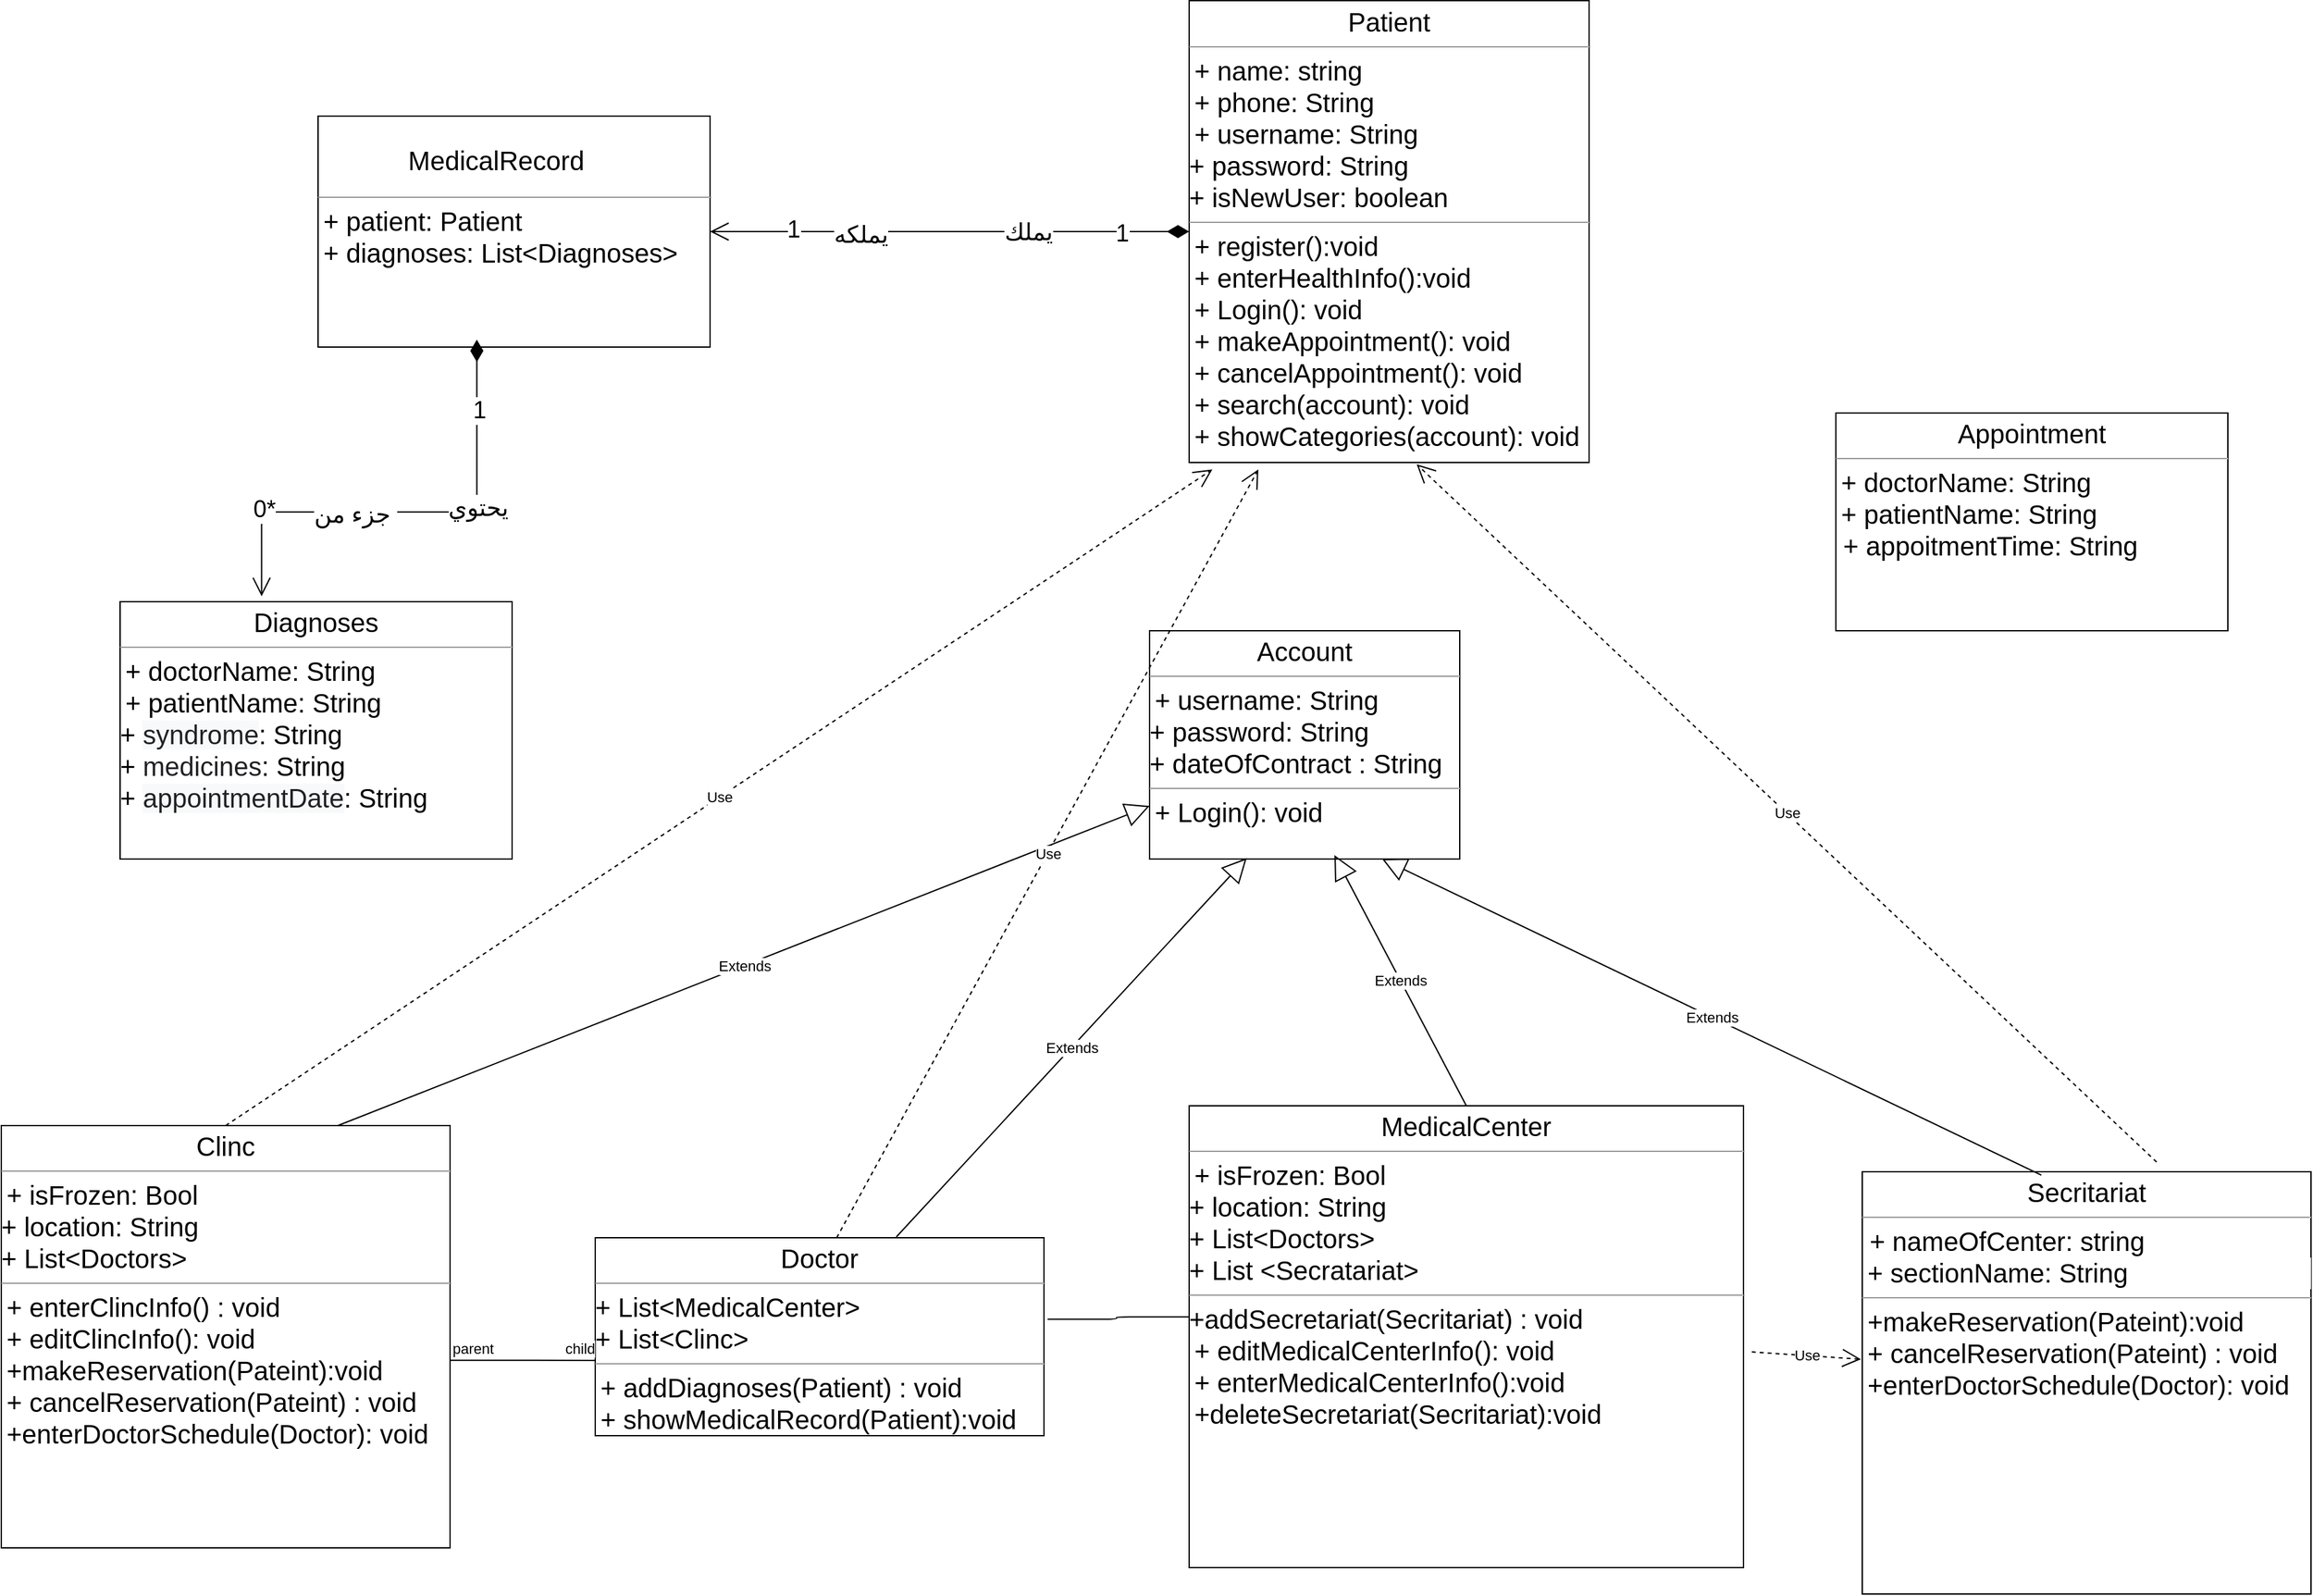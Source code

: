 <mxfile version="13.9.9" type="device"><diagram id="cXnMNaxRZv3oYqinbDEB" name="Page-1"><mxGraphModel dx="3410" dy="4780" grid="1" gridSize="10" guides="1" tooltips="1" connect="1" arrows="1" fold="1" page="1" pageScale="1" pageWidth="850" pageHeight="1100" math="0" shadow="0"><root><mxCell id="0"/><mxCell id="1" parent="0"/><mxCell id="MWxGOGGzzwDCPAekRg7B-1" value="&lt;p style=&quot;margin: 4px 0px 0px ; text-align: center&quot;&gt;&lt;font style=&quot;font-size: 20px&quot;&gt;Patient&lt;/font&gt;&lt;/p&gt;&lt;hr size=&quot;1&quot;&gt;&lt;p style=&quot;margin: 0px ; margin-left: 4px&quot;&gt;&lt;font style=&quot;font-size: 20px&quot;&gt;+ name: string&lt;/font&gt;&lt;br&gt;&lt;font style=&quot;font-size: 20px&quot;&gt;+ phone: String&lt;/font&gt;&lt;/p&gt;&lt;p style=&quot;margin: 0px ; margin-left: 4px&quot;&gt;&lt;span style=&quot;font-size: 20px&quot;&gt;+ username: String&lt;/span&gt;&lt;br&gt;&lt;/p&gt;&lt;span style=&quot;font-size: 20px&quot;&gt;+ password: String&lt;br&gt;&lt;/span&gt;&lt;span style=&quot;font-size: 20px&quot;&gt;+ isNewUser: boolean&lt;/span&gt;&lt;span style=&quot;font-size: 20px&quot;&gt;&lt;br&gt;&lt;/span&gt;&lt;hr size=&quot;1&quot;&gt;&lt;p style=&quot;margin: 0px 0px 0px 4px ; font-size: 20px&quot;&gt;+ register():void&lt;/p&gt;&lt;p style=&quot;margin: 0px 0px 0px 4px ; font-size: 20px&quot;&gt;+ enterHealthInfo():void&lt;/p&gt;&lt;p style=&quot;margin: 0px 0px 0px 4px ; font-size: 20px&quot;&gt;&lt;span&gt;+ Login(): void&lt;/span&gt;&lt;br&gt;&lt;/p&gt;&lt;p style=&quot;margin: 0px 0px 0px 4px ; font-size: 20px&quot;&gt;&lt;span&gt;+ makeAppointment(): void&lt;/span&gt;&lt;br&gt;&lt;/p&gt;&lt;div&gt;&lt;div&gt;&lt;p style=&quot;margin: 0px 0px 0px 4px ; font-size: 20px&quot;&gt;+ cancelAppointment(): void&lt;br&gt;&lt;/p&gt;&lt;div&gt;&lt;/div&gt;&lt;p style=&quot;margin: 0px 0px 0px 4px ; font-size: 20px&quot;&gt;&lt;span&gt;+ search(account): void&lt;/span&gt;&lt;br&gt;&lt;/p&gt;&lt;div&gt;&lt;p style=&quot;margin: 0px 0px 0px 4px ; font-size: 20px&quot;&gt;+ showCategories(account): void&lt;br&gt;&lt;/p&gt;&lt;div&gt;&lt;p style=&quot;margin: 0px 0px 0px 4px ; font-size: 20px&quot;&gt;&lt;br&gt;&lt;/p&gt;&lt;/div&gt;&lt;/div&gt;&lt;div&gt;&lt;br&gt;&lt;/div&gt;&lt;/div&gt;&lt;/div&gt;&lt;p style=&quot;margin: 0px 0px 0px 4px ; font-size: 20px&quot;&gt;&lt;span&gt;&lt;br&gt;&lt;/span&gt;&lt;/p&gt;&lt;p style=&quot;margin: 0px 0px 0px 4px ; font-size: 20px&quot;&gt;&lt;br&gt;&lt;/p&gt;&lt;p style=&quot;margin: 0px 0px 0px 4px ; font-size: 20px&quot;&gt;&lt;br&gt;&lt;/p&gt;" style="verticalAlign=top;align=left;overflow=fill;fontSize=12;fontFamily=Helvetica;html=1;" vertex="1" parent="1"><mxGeometry x="550" y="-2357.5" width="303" height="350" as="geometry"/></mxCell><mxCell id="MWxGOGGzzwDCPAekRg7B-2" value="&lt;p style=&quot;margin: 4px 0px 0px ; text-align: center&quot;&gt;&lt;span style=&quot;font-size: 20px&quot;&gt;Account&lt;/span&gt;&lt;/p&gt;&lt;hr size=&quot;1&quot;&gt;&lt;p style=&quot;margin: 0px ; margin-left: 4px&quot;&gt;&lt;span style=&quot;font-size: 20px&quot;&gt;+ username: String&lt;/span&gt;&lt;br&gt;&lt;/p&gt;&lt;span style=&quot;font-size: 20px&quot;&gt;+ password: String&lt;br&gt;&lt;/span&gt;&lt;span style=&quot;font-size: 20px&quot;&gt;+ dateOfContract : String&lt;/span&gt;&lt;span style=&quot;font-size: 20px&quot;&gt;&lt;br&gt;&lt;/span&gt;&lt;hr size=&quot;1&quot;&gt;&lt;p style=&quot;margin: 0px 0px 0px 4px ; font-size: 20px&quot;&gt;&lt;span&gt;+ Login(): void&lt;/span&gt;&lt;/p&gt;&lt;p style=&quot;margin: 0px 0px 0px 4px ; font-size: 20px&quot;&gt;&lt;br&gt;&lt;/p&gt;&lt;div&gt;&lt;div&gt;&lt;div&gt;&lt;div&gt;&lt;p style=&quot;margin: 0px 0px 0px 4px ; font-size: 20px&quot;&gt;&lt;br&gt;&lt;/p&gt;&lt;/div&gt;&lt;/div&gt;&lt;div&gt;&lt;br&gt;&lt;/div&gt;&lt;/div&gt;&lt;/div&gt;&lt;p style=&quot;margin: 0px 0px 0px 4px ; font-size: 20px&quot;&gt;&lt;span&gt;&lt;br&gt;&lt;/span&gt;&lt;/p&gt;&lt;p style=&quot;margin: 0px 0px 0px 4px ; font-size: 20px&quot;&gt;&lt;br&gt;&lt;/p&gt;&lt;p style=&quot;margin: 0px 0px 0px 4px ; font-size: 20px&quot;&gt;&lt;br&gt;&lt;/p&gt;" style="verticalAlign=top;align=left;overflow=fill;fontSize=12;fontFamily=Helvetica;html=1;" vertex="1" parent="1"><mxGeometry x="520" y="-1880" width="235" height="173" as="geometry"/></mxCell><mxCell id="MWxGOGGzzwDCPAekRg7B-3" value="&lt;p style=&quot;margin: 4px 0px 0px ; text-align: center&quot;&gt;&lt;span style=&quot;font-size: 20px&quot;&gt;Clinc&lt;/span&gt;&lt;/p&gt;&lt;hr size=&quot;1&quot;&gt;&lt;p style=&quot;margin: 0px ; margin-left: 4px&quot;&gt;&lt;span style=&quot;font-size: 20px&quot;&gt;+ isFrozen: Bool&lt;/span&gt;&lt;br&gt;&lt;/p&gt;&lt;span style=&quot;font-size: 20px&quot;&gt;+ location: String&lt;br&gt;&lt;/span&gt;&lt;span style=&quot;font-size: 20px&quot;&gt;+ List&amp;lt;Doctors&amp;gt;&lt;/span&gt;&lt;span style=&quot;font-size: 20px&quot;&gt;&lt;br&gt;&lt;/span&gt;&lt;hr size=&quot;1&quot;&gt;&lt;p style=&quot;margin: 0px 0px 0px 4px ; font-size: 20px&quot;&gt;&lt;span&gt;+ enterClincInfo() : void&lt;/span&gt;&lt;/p&gt;&lt;p style=&quot;margin: 0px 0px 0px 4px ; font-size: 20px&quot;&gt;&lt;span&gt;+ editClincInfo(): void&lt;/span&gt;&lt;/p&gt;&lt;p style=&quot;margin: 0px 0px 0px 4px ; font-size: 20px&quot;&gt;&lt;span&gt;+makeReservation(Pateint):void&lt;/span&gt;&lt;/p&gt;&lt;p style=&quot;margin: 0px 0px 0px 4px ; font-size: 20px&quot;&gt;&lt;span&gt;+ cancelReservation(Pateint) : void&lt;/span&gt;&lt;/p&gt;&lt;p style=&quot;margin: 0px 0px 0px 4px ; font-size: 20px&quot;&gt;+enterDoctorSchedule(Doctor): void&lt;/p&gt;&lt;p style=&quot;margin: 0px 0px 0px 4px ; font-size: 20px&quot;&gt;&lt;br&gt;&lt;/p&gt;&lt;div&gt;&lt;div&gt;&lt;div&gt;&lt;div&gt;&lt;p style=&quot;margin: 0px 0px 0px 4px ; font-size: 20px&quot;&gt;&lt;br&gt;&lt;/p&gt;&lt;/div&gt;&lt;/div&gt;&lt;div&gt;&lt;br&gt;&lt;/div&gt;&lt;/div&gt;&lt;/div&gt;&lt;p style=&quot;margin: 0px 0px 0px 4px ; font-size: 20px&quot;&gt;&lt;span&gt;&lt;br&gt;&lt;/span&gt;&lt;/p&gt;&lt;p style=&quot;margin: 0px 0px 0px 4px ; font-size: 20px&quot;&gt;&lt;br&gt;&lt;/p&gt;&lt;p style=&quot;margin: 0px 0px 0px 4px ; font-size: 20px&quot;&gt;&lt;br&gt;&lt;/p&gt;" style="verticalAlign=top;align=left;overflow=fill;fontSize=12;fontFamily=Helvetica;html=1;" vertex="1" parent="1"><mxGeometry x="-350" y="-1505" width="340" height="320" as="geometry"/></mxCell><mxCell id="MWxGOGGzzwDCPAekRg7B-4" value="&lt;p style=&quot;margin: 4px 0px 0px ; text-align: center&quot;&gt;&lt;span style=&quot;font-size: 20px&quot;&gt;Doctor&lt;/span&gt;&lt;/p&gt;&lt;hr size=&quot;1&quot;&gt;&lt;p style=&quot;margin: 0px ; margin-left: 4px&quot;&gt;&lt;/p&gt;&lt;span style=&quot;font-size: 20px&quot;&gt;+ List&amp;lt;MedicalCenter&amp;gt;&lt;/span&gt;&lt;span style=&quot;font-size: 20px&quot;&gt;&lt;br&gt;&lt;/span&gt;&lt;span style=&quot;font-size: 20px&quot;&gt;+ List&amp;lt;Clinc&amp;gt;&lt;/span&gt;&lt;span style=&quot;font-size: 20px&quot;&gt;&lt;br&gt;&lt;/span&gt;&lt;hr size=&quot;1&quot;&gt;&lt;p style=&quot;margin: 0px 0px 0px 4px ; font-size: 20px&quot;&gt;&lt;span&gt;+ addDiagnoses(Patient) : void&lt;/span&gt;&lt;/p&gt;&lt;p style=&quot;margin: 0px 0px 0px 4px ; font-size: 20px&quot;&gt;+ showMedicalRecord(Patient):void&lt;/p&gt;&lt;p style=&quot;margin: 0px 0px 0px 4px ; font-size: 20px&quot;&gt;&lt;br&gt;&lt;/p&gt;&lt;div&gt;&lt;div&gt;&lt;div&gt;&lt;div&gt;&lt;p style=&quot;margin: 0px 0px 0px 4px ; font-size: 20px&quot;&gt;&lt;br&gt;&lt;/p&gt;&lt;/div&gt;&lt;/div&gt;&lt;div&gt;&lt;br&gt;&lt;/div&gt;&lt;/div&gt;&lt;/div&gt;&lt;p style=&quot;margin: 0px 0px 0px 4px ; font-size: 20px&quot;&gt;&lt;span&gt;&lt;br&gt;&lt;/span&gt;&lt;/p&gt;&lt;p style=&quot;margin: 0px 0px 0px 4px ; font-size: 20px&quot;&gt;&lt;br&gt;&lt;/p&gt;&lt;p style=&quot;margin: 0px 0px 0px 4px ; font-size: 20px&quot;&gt;&lt;br&gt;&lt;/p&gt;" style="verticalAlign=top;align=left;overflow=fill;fontSize=12;fontFamily=Helvetica;html=1;" vertex="1" parent="1"><mxGeometry x="100" y="-1420" width="340" height="150" as="geometry"/></mxCell><mxCell id="MWxGOGGzzwDCPAekRg7B-5" value="&lt;p style=&quot;margin: 4px 0px 0px ; text-align: center&quot;&gt;&lt;span style=&quot;font-size: 20px&quot;&gt;MedicalCenter&lt;/span&gt;&lt;br&gt;&lt;/p&gt;&lt;hr size=&quot;1&quot;&gt;&lt;p style=&quot;margin: 0px ; margin-left: 4px&quot;&gt;&lt;span style=&quot;font-size: 20px&quot;&gt;+ isFrozen: Bool&lt;/span&gt;&lt;br&gt;&lt;/p&gt;&lt;span style=&quot;font-size: 20px&quot;&gt;+ location: String&lt;br&gt;&lt;/span&gt;&lt;span style=&quot;font-size: 20px&quot;&gt;+ List&amp;lt;Doctors&amp;gt;&lt;br&gt;&lt;/span&gt;&lt;span style=&quot;font-size: 20px&quot;&gt;+ List &amp;lt;Secratariat&amp;gt;&lt;br&gt;&lt;/span&gt;&lt;hr size=&quot;1&quot;&gt;&lt;p style=&quot;margin: 0px 0px 0px 4px ; font-size: 20px&quot;&gt;&lt;/p&gt;&lt;span style=&quot;font-size: 20px&quot;&gt;+addSecretariat&lt;/span&gt;&lt;span style=&quot;font-size: 20px&quot;&gt;(Secritariat) : void&lt;/span&gt;&lt;span style=&quot;font-size: 20px&quot;&gt;&lt;br&gt;&lt;/span&gt;&lt;p style=&quot;margin: 0px 0px 0px 4px ; font-size: 20px&quot;&gt;&lt;span&gt;+ edit&lt;/span&gt;&lt;span style=&quot;text-align: center&quot;&gt;MedicalCenter&lt;/span&gt;&lt;span&gt;Info(): void&lt;/span&gt;&lt;/p&gt;&lt;p style=&quot;margin: 0px 0px 0px 4px ; font-size: 20px&quot;&gt;&lt;span&gt;+ enterMedicalCenterInfo():void&lt;/span&gt;&lt;/p&gt;&lt;p style=&quot;margin: 0px 0px 0px 4px ; font-size: 20px&quot;&gt;+deleteSecretariat(Secritariat):void&lt;/p&gt;&lt;p style=&quot;margin: 0px 0px 0px 4px ; font-size: 20px&quot;&gt;&lt;br&gt;&lt;/p&gt;&lt;div&gt;&lt;div&gt;&lt;div&gt;&lt;div&gt;&lt;p style=&quot;margin: 0px 0px 0px 4px ; font-size: 20px&quot;&gt;&lt;br&gt;&lt;/p&gt;&lt;/div&gt;&lt;/div&gt;&lt;div&gt;&lt;br&gt;&lt;/div&gt;&lt;/div&gt;&lt;/div&gt;&lt;p style=&quot;margin: 0px 0px 0px 4px ; font-size: 20px&quot;&gt;&lt;span&gt;&lt;br&gt;&lt;/span&gt;&lt;/p&gt;&lt;p style=&quot;margin: 0px 0px 0px 4px ; font-size: 20px&quot;&gt;&lt;br&gt;&lt;/p&gt;&lt;p style=&quot;margin: 0px 0px 0px 4px ; font-size: 20px&quot;&gt;&lt;br&gt;&lt;/p&gt;" style="verticalAlign=top;align=left;overflow=fill;fontSize=12;fontFamily=Helvetica;html=1;" vertex="1" parent="1"><mxGeometry x="550" y="-1520" width="420" height="350" as="geometry"/></mxCell><mxCell id="MWxGOGGzzwDCPAekRg7B-6" value="&lt;p style=&quot;margin: 4px 0px 0px ; text-align: center&quot;&gt;&lt;span style=&quot;font-size: 20px&quot;&gt;Secritariat&lt;/span&gt;&lt;/p&gt;&lt;hr size=&quot;1&quot;&gt;&lt;p style=&quot;margin: 0px ; margin-left: 4px&quot;&gt;&lt;/p&gt;&lt;span style=&quot;font-size: 20px&quot;&gt;&amp;nbsp;&lt;/span&gt;&lt;span style=&quot;font-size: 20px ; background-color: rgb(255 , 255 , 255)&quot;&gt;+ nameOfCenter: string&lt;/span&gt;&lt;p style=&quot;background-color: rgb(255 , 255 , 255) ; margin: 0px 0px 0px 4px&quot;&gt;&lt;span style=&quot;font-size: 20px&quot;&gt;+ sectionName: String&lt;/span&gt;&lt;/p&gt;&lt;hr size=&quot;1&quot;&gt;&lt;p style=&quot;margin: 0px 0px 0px 4px ; font-size: 20px&quot;&gt;&lt;span&gt;+makeReservation(Pateint):void&lt;/span&gt;&lt;br&gt;&lt;/p&gt;&lt;p style=&quot;margin: 0px 0px 0px 4px ; font-size: 20px&quot;&gt;&lt;span&gt;+ cancelReservation(Pateint) : void&lt;/span&gt;&lt;/p&gt;&lt;p style=&quot;margin: 0px 0px 0px 4px ; font-size: 20px&quot;&gt;+enterDoctorSchedule(Doctor): void&lt;/p&gt;&lt;p style=&quot;margin: 0px 0px 0px 4px ; font-size: 20px&quot;&gt;&lt;br&gt;&lt;/p&gt;&lt;div&gt;&lt;div&gt;&lt;br&gt;&lt;/div&gt;&lt;/div&gt;&lt;p style=&quot;margin: 0px 0px 0px 4px ; font-size: 20px&quot;&gt;&lt;span&gt;&lt;br&gt;&lt;/span&gt;&lt;/p&gt;&lt;p style=&quot;margin: 0px 0px 0px 4px ; font-size: 20px&quot;&gt;&lt;br&gt;&lt;/p&gt;&lt;p style=&quot;margin: 0px 0px 0px 4px ; font-size: 20px&quot;&gt;&lt;br&gt;&lt;/p&gt;" style="verticalAlign=top;align=left;overflow=fill;fontSize=12;fontFamily=Helvetica;html=1;" vertex="1" parent="1"><mxGeometry x="1060" y="-1470" width="340" height="320" as="geometry"/></mxCell><mxCell id="MWxGOGGzzwDCPAekRg7B-13" value="Extends" style="endArrow=block;endSize=16;endFill=0;html=1;exitX=0.75;exitY=0;exitDx=0;exitDy=0;" edge="1" parent="1" source="MWxGOGGzzwDCPAekRg7B-3" target="MWxGOGGzzwDCPAekRg7B-2"><mxGeometry width="160" relative="1" as="geometry"><mxPoint x="350" y="-1330" as="sourcePoint"/><mxPoint x="510" y="-1330" as="targetPoint"/></mxGeometry></mxCell><mxCell id="MWxGOGGzzwDCPAekRg7B-14" value="Extends" style="endArrow=block;endSize=16;endFill=0;html=1;exitX=0.671;exitY=-0.004;exitDx=0;exitDy=0;entryX=0.313;entryY=0.996;entryDx=0;entryDy=0;entryPerimeter=0;exitPerimeter=0;" edge="1" parent="1" source="MWxGOGGzzwDCPAekRg7B-4" target="MWxGOGGzzwDCPAekRg7B-2"><mxGeometry width="160" relative="1" as="geometry"><mxPoint x="50" y="-1402.95" as="sourcePoint"/><mxPoint x="585" y="-1659.996" as="targetPoint"/></mxGeometry></mxCell><mxCell id="MWxGOGGzzwDCPAekRg7B-15" value="Extends" style="endArrow=block;endSize=16;endFill=0;html=1;exitX=0.5;exitY=0;exitDx=0;exitDy=0;entryX=0.596;entryY=0.983;entryDx=0;entryDy=0;entryPerimeter=0;" edge="1" parent="1" source="MWxGOGGzzwDCPAekRg7B-5" target="MWxGOGGzzwDCPAekRg7B-2"><mxGeometry width="160" relative="1" as="geometry"><mxPoint x="130" y="-1420.0" as="sourcePoint"/><mxPoint x="665" y="-1677.046" as="targetPoint"/></mxGeometry></mxCell><mxCell id="MWxGOGGzzwDCPAekRg7B-16" value="Extends" style="endArrow=block;endSize=16;endFill=0;html=1;exitX=0.399;exitY=0.008;exitDx=0;exitDy=0;exitPerimeter=0;entryX=0.75;entryY=1;entryDx=0;entryDy=0;" edge="1" parent="1" source="MWxGOGGzzwDCPAekRg7B-6" target="MWxGOGGzzwDCPAekRg7B-2"><mxGeometry width="160" relative="1" as="geometry"><mxPoint x="25" y="-1460.0" as="sourcePoint"/><mxPoint x="560" y="-1717.046" as="targetPoint"/></mxGeometry></mxCell><mxCell id="MWxGOGGzzwDCPAekRg7B-17" value="Use" style="endArrow=open;endSize=12;dashed=1;html=1;entryX=0.569;entryY=1.004;entryDx=0;entryDy=0;entryPerimeter=0;exitX=0.656;exitY=-0.023;exitDx=0;exitDy=0;exitPerimeter=0;" edge="1" parent="1" source="MWxGOGGzzwDCPAekRg7B-6" target="MWxGOGGzzwDCPAekRg7B-1"><mxGeometry width="160" relative="1" as="geometry"><mxPoint x="470" y="-1480" as="sourcePoint"/><mxPoint x="630" y="-1480" as="targetPoint"/></mxGeometry></mxCell><mxCell id="MWxGOGGzzwDCPAekRg7B-18" value="Use" style="endArrow=open;endSize=12;dashed=1;html=1;entryX=-0.003;entryY=0.444;entryDx=0;entryDy=0;entryPerimeter=0;exitX=1.015;exitY=0.533;exitDx=0;exitDy=0;exitPerimeter=0;" edge="1" parent="1" source="MWxGOGGzzwDCPAekRg7B-5" target="MWxGOGGzzwDCPAekRg7B-6"><mxGeometry width="160" relative="1" as="geometry"><mxPoint x="470" y="-1250" as="sourcePoint"/><mxPoint x="630" y="-1250" as="targetPoint"/></mxGeometry></mxCell><mxCell id="MWxGOGGzzwDCPAekRg7B-19" value="Use" style="endArrow=open;endSize=12;dashed=1;html=1;entryX=0.173;entryY=1.015;entryDx=0;entryDy=0;entryPerimeter=0;exitX=0.538;exitY=0;exitDx=0;exitDy=0;exitPerimeter=0;" edge="1" parent="1" source="MWxGOGGzzwDCPAekRg7B-4" target="MWxGOGGzzwDCPAekRg7B-1"><mxGeometry width="160" relative="1" as="geometry"><mxPoint x="190" y="-1660" as="sourcePoint"/><mxPoint x="350" y="-1660" as="targetPoint"/></mxGeometry></mxCell><mxCell id="MWxGOGGzzwDCPAekRg7B-20" value="Use" style="endArrow=open;endSize=12;dashed=1;html=1;entryX=0.058;entryY=1.015;entryDx=0;entryDy=0;entryPerimeter=0;exitX=0.5;exitY=0;exitDx=0;exitDy=0;" edge="1" parent="1" source="MWxGOGGzzwDCPAekRg7B-3" target="MWxGOGGzzwDCPAekRg7B-1"><mxGeometry width="160" relative="1" as="geometry"><mxPoint x="190" y="-1660" as="sourcePoint"/><mxPoint x="350" y="-1660" as="targetPoint"/></mxGeometry></mxCell><mxCell id="MWxGOGGzzwDCPAekRg7B-22" value="" style="endArrow=none;html=1;edgeStyle=orthogonalEdgeStyle;entryX=0;entryY=0.457;entryDx=0;entryDy=0;entryPerimeter=0;exitX=1.008;exitY=0.412;exitDx=0;exitDy=0;exitPerimeter=0;" edge="1" parent="1" source="MWxGOGGzzwDCPAekRg7B-4" target="MWxGOGGzzwDCPAekRg7B-5"><mxGeometry relative="1" as="geometry"><mxPoint x="370" y="-1530" as="sourcePoint"/><mxPoint x="530" y="-1530" as="targetPoint"/></mxGeometry></mxCell><mxCell id="MWxGOGGzzwDCPAekRg7B-25" value="" style="endArrow=none;html=1;edgeStyle=orthogonalEdgeStyle;exitX=1.001;exitY=0.556;exitDx=0;exitDy=0;exitPerimeter=0;" edge="1" parent="1" source="MWxGOGGzzwDCPAekRg7B-3"><mxGeometry relative="1" as="geometry"><mxPoint x="50" y="-1310" as="sourcePoint"/><mxPoint x="100" y="-1327" as="targetPoint"/></mxGeometry></mxCell><mxCell id="MWxGOGGzzwDCPAekRg7B-26" value="parent" style="edgeLabel;resizable=0;html=1;align=left;verticalAlign=bottom;" connectable="0" vertex="1" parent="MWxGOGGzzwDCPAekRg7B-25"><mxGeometry x="-1" relative="1" as="geometry"/></mxCell><mxCell id="MWxGOGGzzwDCPAekRg7B-27" value="child" style="edgeLabel;resizable=0;html=1;align=right;verticalAlign=bottom;" connectable="0" vertex="1" parent="MWxGOGGzzwDCPAekRg7B-25"><mxGeometry x="1" relative="1" as="geometry"/></mxCell><mxCell id="MWxGOGGzzwDCPAekRg7B-28" value="&lt;p style=&quot;margin: 4px 0px 0px ; text-align: center&quot;&gt;&lt;/p&gt;&lt;div class=&quot;tw-target-rmn tw-ta-container F0azHf tw-nfl&quot; id=&quot;tw-target-rmn-container&quot; style=&quot;overflow: hidden ; position: relative ; outline: 0px&quot;&gt;&lt;pre class=&quot;tw-data-placeholder tw-text-small tw-ta&quot; id=&quot;tw-target-rmn&quot; dir=&quot;ltr&quot; style=&quot;background-color: transparent ; border: none ; padding: 0px 0.14em 0px 0px ; position: relative ; margin: 0px ; resize: none ; font-family: inherit ; overflow: hidden ; text-align: left ; width: 270px ; overflow-wrap: break-word ; font-size: 16px ; line-height: 24px ; font-weight: normal ; color: black&quot;&gt;&lt;span class=&quot;Y2IQFc&quot;&gt;&lt;/span&gt;&lt;/pre&gt;&lt;/div&gt;&lt;div class=&quot;iYB33c&quot; style=&quot;display: flex ; justify-content: space-between ; width: 302px ; position: absolute ; bottom: 0px ; left: 0px ; height: 48px&quot;&gt;&lt;div class=&quot;dlJLJe&quot; style=&quot;display: flex ; margin: 10px 11px 0px auto&quot;&gt;&lt;div style=&quot;visibility: hidden ; position: relative&quot;&gt;&lt;span class=&quot;povykd&quot; tabindex=&quot;0&quot; style=&quot;cursor: pointer ; outline: 0px ; display: inline-block&quot;&gt;&lt;div class=&quot;U9URNb&quot; style=&quot;opacity: 0.74 ; color: rgb(32 , 33 , 36) ; font-size: 12px ; font-style: italic ; min-width: 26px ; margin: -11px ; padding: 11px&quot;&gt;&lt;img id=&quot;dimg_3&quot; src=&quot;data:image/png;base64,iVBORw0KGgoAAAANSUhEUgAAABQAAAAUCAQAAAAngNWGAAAA/0lEQVR4AYXNMSiEcRyA4cfmGHQbCZIipkuxnJgMStlMNmeyD2dwmc8+sZgxYJd9ErIZFHUyYYD7fkr6l4/rnvmtl7+KitrqV/fq2Y5eLY3Z9S48eRLe7BmVZ9qhTLhQ0algzZWQOVKSsCF8OjAnwbxDTWFDUhPK/jMr1H6HE/IqRky2DyvCefuwItwZzodVoYRiLqMkVCXrwpJ9twZ+sgfDYEFYl8wIWxZ9uFf7zkallxlJh4YrLGsKjZRx7VGHhLqwgFUN45DGdb8MeXGpgB4ABZdeDcpZEY51A+hyLKz4S1W4MQWm3AibWtgWmk6dyISa1pSdyWTOlLXVp0+eL9D/ZPfBTNanAAAAAElFTkSuQmCC&quot; class=&quot;YQ4gaf zr758c wA1Bge&quot; height=&quot;16&quot; width=&quot;16&quot; alt=&quot;Community Verified icon&quot; style=&quot;display: block ; border: 0px ; position: relative ; padding-top: 3px&quot;&gt;&lt;span class=&quot;nlMhfd&quot; style=&quot;display: inline-block ; height: 26px ; line-height: 26px ; word-break: break-all&quot;&gt;&lt;/span&gt;&lt;/div&gt;&lt;/span&gt;&lt;/div&gt;&lt;/div&gt;&lt;div class=&quot;tw-menu&quot; id=&quot;tw-tmenu&quot; style=&quot;display: inline-block ; line-height: normal ; position: absolute ; left: 0px&quot;&gt;&lt;span class=&quot;tw-menu-btn&quot; id=&quot;tw-cpy-btn&quot; title=&quot;Copy&quot; tabindex=&quot;0&quot; style=&quot;cursor: pointer ; display: inline-block ; height: 48px ; color: rgb(112 , 117 , 122) ; overflow: hidden ; width: 48px ; outline: 0px ; font-family: &amp;#34;arial&amp;#34; , sans-serif ; font-size: 0px ; font-style: normal ; font-weight: 400 ; letter-spacing: normal ; text-indent: 0px ; text-transform: none ; word-spacing: 0px ; background-color: rgb(248 , 249 , 250) ; transform: rotatex(180deg)&quot;&gt;&lt;span class=&quot;tw-menu-btn-image z1asCe wm4nBd&quot; style=&quot;display: inline-block ; height: 24px ; line-height: 24px ; position: relative ; width: 24px ; border: 1px solid transparent ; padding: 10px&quot;&gt;&lt;div style=&quot;text-align: center&quot;&gt;&lt;/div&gt;&lt;/span&gt;&lt;/span&gt;&lt;span class=&quot;fQjaD&quot; style=&quot;display: inline-block ; bottom: 6px ; right: -24px ; position: relative ; color: rgb(32 , 33 , 36) ; font-family: &amp;#34;arial&amp;#34; , sans-serif ; font-size: 0px ; font-style: normal ; font-weight: 400 ; letter-spacing: normal ; text-indent: 0px ; text-transform: none ; word-spacing: 0px ; background-color: rgb(248 , 249 , 250)&quot;&gt;&lt;span class=&quot;povykd&quot; style=&quot;cursor: pointer ; display: inline-block&quot;&gt;&lt;/span&gt;&lt;/span&gt;&lt;span class=&quot;tw-menu-btn za3ale&quot; id=&quot;tw-spkr-button&quot; tabindex=&quot;0&quot; style=&quot;cursor: pointer ; display: inline-block ; height: 48px ; color: rgb(112 , 117 , 122) ; overflow: hidden ; width: 48px ; outline: 0px ; font-family: &amp;#34;arial&amp;#34; , sans-serif ; font-size: 0px ; font-style: normal ; font-weight: 400 ; letter-spacing: normal ; text-indent: 0px ; text-transform: none ; word-spacing: 0px ; background-color: rgb(248 , 249 , 250)&quot;&gt;&lt;span class=&quot;tw-menu-btn-image z1asCe JKu1je&quot; title=&quot;Listen&quot; style=&quot;display: inline-block ; height: 24px ; line-height: 24px ; position: relative ; width: 24px ; border: 1px solid transparent ; padding: 12px 10px 8px&quot;&gt;&lt;div style=&quot;text-align: center&quot;&gt;&lt;/div&gt;&lt;/span&gt;&lt;/span&gt;&lt;span style=&quot;color: rgb(32 , 33 , 36) ; font-family: &amp;#34;arial&amp;#34; , sans-serif ; font-size: 0px ; font-style: normal ; font-weight: 400 ; letter-spacing: normal ; text-indent: 0px ; text-transform: none ; word-spacing: 0px ; background-color: rgb(248 , 249 , 250)&quot;&gt;&lt;/span&gt;&lt;/div&gt;&lt;/div&gt;&lt;p&gt;&lt;/p&gt;&lt;div class=&quot;tw-ta-container F0azHf tw-nfl&quot; id=&quot;tw-target-text-container&quot; tabindex=&quot;0&quot; style=&quot;overflow: hidden ; position: relative ; outline: 0px&quot;&gt;&lt;pre class=&quot;tw-data-text tw-text-large tw-ta&quot; id=&quot;tw-target-text&quot; dir=&quot;ltr&quot; style=&quot;text-align: center ; line-height: 36px ; background-color: transparent ; border: none ; padding: 2px 0.14em 2px 0px ; position: relative ; margin: -2px 0px ; resize: none ; font-family: inherit ; overflow: hidden ; width: 270px ; overflow-wrap: break-word&quot;&gt;&lt;span class=&quot;Y2IQFc&quot; lang=&quot;en&quot;&gt;&lt;font style=&quot;font-size: 20px&quot;&gt;MedicalRecord&lt;/font&gt;&lt;/span&gt;&lt;/pre&gt;&lt;/div&gt;&lt;hr size=&quot;1&quot;&gt;&lt;p style=&quot;margin: 0px ; margin-left: 4px&quot;&gt;&lt;font style=&quot;font-size: 20px&quot;&gt;+ patient: Patient&lt;/font&gt;&lt;br&gt;&lt;/p&gt;&lt;p style=&quot;margin: 0px ; margin-left: 4px&quot;&gt;&lt;font style=&quot;font-size: 20px&quot;&gt;&lt;/font&gt;&lt;/p&gt;&lt;p style=&quot;margin: 0px 0px 0px 4px&quot;&gt;&lt;font style=&quot;font-size: 20px&quot;&gt;+ diagnoses: List&amp;lt;Diagnoses&amp;gt;&lt;/font&gt;&lt;br&gt;&lt;/p&gt;&lt;p style=&quot;margin: 0px 0px 0px 4px ; font-size: 20px&quot;&gt;&lt;br&gt;&lt;/p&gt;&lt;p style=&quot;margin: 0px 0px 0px 4px ; font-size: 20px&quot;&gt;&lt;br&gt;&lt;/p&gt;&lt;p style=&quot;margin: 0px 0px 0px 4px ; font-size: 20px&quot;&gt;&lt;br&gt;&lt;/p&gt;&lt;p style=&quot;margin: 0px 0px 0px 4px ; font-size: 20px&quot;&gt;&lt;br&gt;&lt;/p&gt;" style="verticalAlign=top;align=left;overflow=fill;fontSize=12;fontFamily=Helvetica;html=1;" vertex="1" parent="1"><mxGeometry x="-110" y="-2270" width="297" height="175" as="geometry"/></mxCell><mxCell id="MWxGOGGzzwDCPAekRg7B-29" style="edgeStyle=orthogonalEdgeStyle;rounded=0;orthogonalLoop=1;jettySize=auto;html=1;exitX=0.5;exitY=1;exitDx=0;exitDy=0;" edge="1" parent="1" source="MWxGOGGzzwDCPAekRg7B-28" target="MWxGOGGzzwDCPAekRg7B-28"><mxGeometry relative="1" as="geometry"/></mxCell><mxCell id="MWxGOGGzzwDCPAekRg7B-30" value="&lt;p style=&quot;margin: 4px 0px 0px ; text-align: center&quot;&gt;&lt;span style=&quot;font-size: 20px&quot;&gt;Diagnoses&lt;/span&gt;&lt;/p&gt;&lt;hr size=&quot;1&quot;&gt;&lt;p style=&quot;margin: 0px ; margin-left: 4px&quot;&gt;&lt;font style=&quot;font-size: 20px&quot;&gt;+ doctorName: String&lt;/font&gt;&lt;/p&gt;&lt;p style=&quot;margin: 0px ; margin-left: 4px&quot;&gt;&lt;span style=&quot;font-size: 20px&quot;&gt;+ patientName: String&lt;/span&gt;&lt;br&gt;&lt;/p&gt;&lt;span style=&quot;font-size: 20px&quot;&gt;+&amp;nbsp;&lt;/span&gt;&lt;span style=&quot;background-color: rgb(248 , 249 , 250) ; color: rgb(32 , 33 , 36) ; font-family: inherit ; font-size: 20px&quot;&gt;syndrome&lt;/span&gt;&lt;span style=&quot;font-size: 20px&quot;&gt;: String&lt;/span&gt;&lt;br&gt;&lt;span style=&quot;font-size: 20px&quot;&gt;+&amp;nbsp;&lt;/span&gt;&lt;font color=&quot;#202124&quot;&gt;&lt;span style=&quot;font-size: 20px&quot;&gt;medicines&lt;/span&gt;&lt;/font&gt;&lt;span style=&quot;font-size: 20px&quot;&gt;: String&lt;/span&gt;&lt;br&gt;&lt;span style=&quot;font-size: 20px&quot;&gt;+ &lt;font color=&quot;#202124&quot;&gt;&lt;span style=&quot;background-color: rgb(248 , 249 , 250)&quot;&gt;appointmentDate&lt;/span&gt;&lt;/font&gt;&lt;/span&gt;&lt;span style=&quot;font-size: 20px&quot;&gt;: String&lt;br&gt;&lt;/span&gt;&lt;p style=&quot;margin: 0px 0px 0px 4px ; font-size: 20px&quot;&gt;&lt;br&gt;&lt;/p&gt;" style="verticalAlign=top;align=left;overflow=fill;fontSize=12;fontFamily=Helvetica;html=1;" vertex="1" parent="1"><mxGeometry x="-260" y="-1902" width="297" height="195" as="geometry"/></mxCell><mxCell id="MWxGOGGzzwDCPAekRg7B-31" value="" style="endArrow=open;html=1;endSize=12;startArrow=diamondThin;startSize=14;startFill=1;edgeStyle=orthogonalEdgeStyle;align=left;verticalAlign=bottom;exitX=0.405;exitY=0.968;exitDx=0;exitDy=0;exitPerimeter=0;entryX=0.361;entryY=-0.021;entryDx=0;entryDy=0;entryPerimeter=0;" edge="1" parent="1" source="MWxGOGGzzwDCPAekRg7B-28" target="MWxGOGGzzwDCPAekRg7B-30"><mxGeometry x="-1" y="3" relative="1" as="geometry"><mxPoint x="1230" y="-1820" as="sourcePoint"/><mxPoint x="1390" y="-1820" as="targetPoint"/><Array as="points"><mxPoint x="20" y="-1970"/><mxPoint x="-113" y="-1970"/></Array></mxGeometry></mxCell><mxCell id="MWxGOGGzzwDCPAekRg7B-32" value="&lt;font style=&quot;font-size: 18px&quot;&gt;يحتوي&lt;/font&gt;" style="edgeLabel;html=1;align=center;verticalAlign=middle;resizable=0;points=[];" vertex="1" connectable="0" parent="MWxGOGGzzwDCPAekRg7B-31"><mxGeometry x="-0.327" relative="1" as="geometry"><mxPoint as="offset"/></mxGeometry></mxCell><mxCell id="MWxGOGGzzwDCPAekRg7B-33" value="&lt;font style=&quot;font-size: 18px&quot;&gt;جزء من&amp;nbsp;&lt;/font&gt;" style="edgeLabel;html=1;align=center;verticalAlign=middle;resizable=0;points=[];" vertex="1" connectable="0" parent="MWxGOGGzzwDCPAekRg7B-31"><mxGeometry x="0.374" y="2" relative="1" as="geometry"><mxPoint x="16.51" as="offset"/></mxGeometry></mxCell><mxCell id="MWxGOGGzzwDCPAekRg7B-34" value="&lt;font style=&quot;font-size: 18px&quot;&gt;0*&lt;/font&gt;" style="edgeLabel;html=1;align=center;verticalAlign=middle;resizable=0;points=[];" vertex="1" connectable="0" parent="MWxGOGGzzwDCPAekRg7B-31"><mxGeometry x="0.652" y="-2" relative="1" as="geometry"><mxPoint as="offset"/></mxGeometry></mxCell><mxCell id="MWxGOGGzzwDCPAekRg7B-35" value="&lt;font style=&quot;font-size: 18px&quot;&gt;1&lt;/font&gt;" style="edgeLabel;html=1;align=center;verticalAlign=middle;resizable=0;points=[];" vertex="1" connectable="0" parent="MWxGOGGzzwDCPAekRg7B-31"><mxGeometry x="-0.717" y="1" relative="1" as="geometry"><mxPoint as="offset"/></mxGeometry></mxCell><mxCell id="MWxGOGGzzwDCPAekRg7B-36" value="" style="endArrow=open;html=1;endSize=12;startArrow=diamondThin;startSize=14;startFill=1;edgeStyle=orthogonalEdgeStyle;align=left;verticalAlign=bottom;exitX=0;exitY=0.5;exitDx=0;exitDy=0;entryX=1;entryY=0.5;entryDx=0;entryDy=0;" edge="1" parent="1" source="MWxGOGGzzwDCPAekRg7B-1" target="MWxGOGGzzwDCPAekRg7B-28"><mxGeometry x="-1" y="3" relative="1" as="geometry"><mxPoint x="859.995" y="-2140.0" as="sourcePoint"/><mxPoint x="1080" y="-2060" as="targetPoint"/></mxGeometry></mxCell><mxCell id="MWxGOGGzzwDCPAekRg7B-37" value="&lt;font style=&quot;font-size: 18px&quot;&gt;يملك&lt;/font&gt;" style="edgeLabel;html=1;align=center;verticalAlign=middle;resizable=0;points=[];" vertex="1" connectable="0" parent="MWxGOGGzzwDCPAekRg7B-36"><mxGeometry x="-0.327" relative="1" as="geometry"><mxPoint as="offset"/></mxGeometry></mxCell><mxCell id="MWxGOGGzzwDCPAekRg7B-38" value="&lt;font style=&quot;font-size: 18px&quot;&gt;يملكه&lt;/font&gt;" style="edgeLabel;html=1;align=center;verticalAlign=middle;resizable=0;points=[];" vertex="1" connectable="0" parent="MWxGOGGzzwDCPAekRg7B-36"><mxGeometry x="0.374" y="2" relative="1" as="geometry"><mxPoint as="offset"/></mxGeometry></mxCell><mxCell id="MWxGOGGzzwDCPAekRg7B-39" value="&lt;font style=&quot;font-size: 18px&quot;&gt;1&lt;/font&gt;" style="edgeLabel;html=1;align=center;verticalAlign=middle;resizable=0;points=[];" vertex="1" connectable="0" parent="MWxGOGGzzwDCPAekRg7B-36"><mxGeometry x="0.652" y="-2" relative="1" as="geometry"><mxPoint as="offset"/></mxGeometry></mxCell><mxCell id="MWxGOGGzzwDCPAekRg7B-40" value="&lt;font style=&quot;font-size: 18px&quot;&gt;1&lt;/font&gt;" style="edgeLabel;html=1;align=center;verticalAlign=middle;resizable=0;points=[];" vertex="1" connectable="0" parent="MWxGOGGzzwDCPAekRg7B-36"><mxGeometry x="-0.717" y="1" relative="1" as="geometry"><mxPoint as="offset"/></mxGeometry></mxCell><mxCell id="MWxGOGGzzwDCPAekRg7B-43" value="&lt;p style=&quot;margin: 4px 0px 0px ; text-align: center&quot;&gt;&lt;span style=&quot;font-size: 20px&quot;&gt;Appointment&lt;/span&gt;&lt;/p&gt;&lt;hr size=&quot;1&quot;&gt;&lt;p style=&quot;margin: 0px ; margin-left: 4px&quot;&gt;&lt;span style=&quot;font-size: 20px&quot;&gt;+ doctorName: String&lt;/span&gt;&lt;br&gt;&lt;/p&gt;&lt;div&gt;&lt;font style=&quot;font-size: 20px&quot;&gt;&lt;p style=&quot;font-size: 12px ; margin: 0px 0px 0px 4px&quot;&gt;&lt;font style=&quot;font-size: 20px&quot;&gt;+ patientName: String&lt;/font&gt;&lt;/p&gt;&lt;div&gt;&lt;font style=&quot;font-size: 20px&quot;&gt;&amp;nbsp;+ appoitmentTime: String&lt;/font&gt;&lt;/div&gt;&lt;/font&gt;&lt;/div&gt;&lt;p style=&quot;margin: 0px ; margin-left: 4px&quot;&gt;&lt;/p&gt;&lt;span style=&quot;font-size: 20px&quot;&gt;&lt;br&gt;&lt;/span&gt;&lt;p style=&quot;margin: 0px 0px 0px 4px ; font-size: 20px&quot;&gt;&lt;br&gt;&lt;/p&gt;&lt;p style=&quot;margin: 0px 0px 0px 4px ; font-size: 20px&quot;&gt;&lt;br&gt;&lt;/p&gt;&lt;p style=&quot;margin: 0px 0px 0px 4px ; font-size: 20px&quot;&gt;&lt;br&gt;&lt;/p&gt;&lt;p style=&quot;margin: 0px 0px 0px 4px ; font-size: 20px&quot;&gt;&lt;br&gt;&lt;/p&gt;&lt;p style=&quot;margin: 0px 0px 0px 4px ; font-size: 20px&quot;&gt;&lt;br&gt;&lt;/p&gt;&lt;p style=&quot;margin: 0px 0px 0px 4px ; font-size: 20px&quot;&gt;&lt;br&gt;&lt;/p&gt;" style="verticalAlign=top;align=left;overflow=fill;fontSize=12;fontFamily=Helvetica;html=1;" vertex="1" parent="1"><mxGeometry x="1040" y="-2045" width="297" height="165" as="geometry"/></mxCell></root></mxGraphModel></diagram></mxfile>
